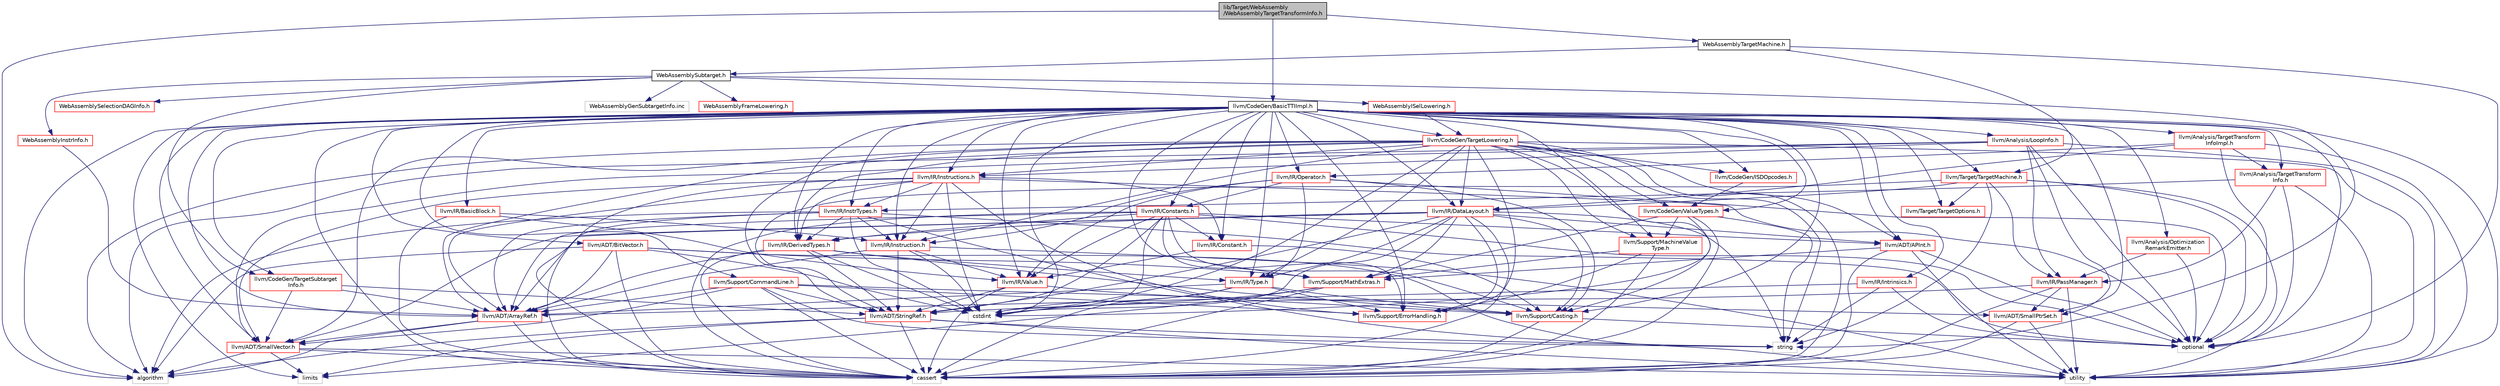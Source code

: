 digraph "lib/Target/WebAssembly/WebAssemblyTargetTransformInfo.h"
{
 // LATEX_PDF_SIZE
  bgcolor="transparent";
  edge [fontname="Helvetica",fontsize="10",labelfontname="Helvetica",labelfontsize="10"];
  node [fontname="Helvetica",fontsize="10",shape=record];
  Node1 [label="lib/Target/WebAssembly\l/WebAssemblyTargetTransformInfo.h",height=0.2,width=0.4,color="black", fillcolor="grey75", style="filled", fontcolor="black",tooltip=" "];
  Node1 -> Node2 [color="midnightblue",fontsize="10",style="solid",fontname="Helvetica"];
  Node2 [label="WebAssemblyTargetMachine.h",height=0.2,width=0.4,color="black",URL="$WebAssemblyTargetMachine_8h.html",tooltip=" "];
  Node2 -> Node3 [color="midnightblue",fontsize="10",style="solid",fontname="Helvetica"];
  Node3 [label="WebAssemblySubtarget.h",height=0.2,width=0.4,color="black",URL="$WebAssemblySubtarget_8h.html",tooltip=" "];
  Node3 -> Node4 [color="midnightblue",fontsize="10",style="solid",fontname="Helvetica"];
  Node4 [label="WebAssemblyFrameLowering.h",height=0.2,width=0.4,color="red",URL="$WebAssemblyFrameLowering_8h.html",tooltip=" "];
  Node3 -> Node145 [color="midnightblue",fontsize="10",style="solid",fontname="Helvetica"];
  Node145 [label="WebAssemblyISelLowering.h",height=0.2,width=0.4,color="red",URL="$WebAssemblyISelLowering_8h.html",tooltip=" "];
  Node145 -> Node146 [color="midnightblue",fontsize="10",style="solid",fontname="Helvetica"];
  Node146 [label="llvm/CodeGen/TargetLowering.h",height=0.2,width=0.4,color="red",URL="$TargetLowering_8h.html",tooltip=" "];
  Node146 -> Node147 [color="midnightblue",fontsize="10",style="solid",fontname="Helvetica"];
  Node147 [label="llvm/ADT/APInt.h",height=0.2,width=0.4,color="red",URL="$APInt_8h.html",tooltip=" "];
  Node147 -> Node15 [color="midnightblue",fontsize="10",style="solid",fontname="Helvetica"];
  Node15 [label="llvm/Support/MathExtras.h",height=0.2,width=0.4,color="red",URL="$MathExtras_8h.html",tooltip=" "];
  Node15 -> Node21 [color="midnightblue",fontsize="10",style="solid",fontname="Helvetica"];
  Node21 [label="cassert",height=0.2,width=0.4,color="grey75",tooltip=" "];
  Node15 -> Node17 [color="midnightblue",fontsize="10",style="solid",fontname="Helvetica"];
  Node17 [label="cstdint",height=0.2,width=0.4,color="grey75",tooltip=" "];
  Node15 -> Node18 [color="midnightblue",fontsize="10",style="solid",fontname="Helvetica"];
  Node18 [label="limits",height=0.2,width=0.4,color="grey75",tooltip=" "];
  Node147 -> Node21 [color="midnightblue",fontsize="10",style="solid",fontname="Helvetica"];
  Node147 -> Node40 [color="midnightblue",fontsize="10",style="solid",fontname="Helvetica"];
  Node40 [label="optional",height=0.2,width=0.4,color="grey75",tooltip=" "];
  Node147 -> Node9 [color="midnightblue",fontsize="10",style="solid",fontname="Helvetica"];
  Node9 [label="utility",height=0.2,width=0.4,color="grey75",tooltip=" "];
  Node146 -> Node87 [color="midnightblue",fontsize="10",style="solid",fontname="Helvetica"];
  Node87 [label="llvm/ADT/ArrayRef.h",height=0.2,width=0.4,color="red",URL="$ArrayRef_8h.html",tooltip=" "];
  Node87 -> Node24 [color="midnightblue",fontsize="10",style="solid",fontname="Helvetica"];
  Node24 [label="llvm/ADT/SmallVector.h",height=0.2,width=0.4,color="red",URL="$SmallVector_8h.html",tooltip=" "];
  Node24 -> Node26 [color="midnightblue",fontsize="10",style="solid",fontname="Helvetica"];
  Node26 [label="algorithm",height=0.2,width=0.4,color="grey75",tooltip=" "];
  Node24 -> Node21 [color="midnightblue",fontsize="10",style="solid",fontname="Helvetica"];
  Node24 -> Node18 [color="midnightblue",fontsize="10",style="solid",fontname="Helvetica"];
  Node24 -> Node9 [color="midnightblue",fontsize="10",style="solid",fontname="Helvetica"];
  Node87 -> Node26 [color="midnightblue",fontsize="10",style="solid",fontname="Helvetica"];
  Node87 -> Node21 [color="midnightblue",fontsize="10",style="solid",fontname="Helvetica"];
  Node146 -> Node24 [color="midnightblue",fontsize="10",style="solid",fontname="Helvetica"];
  Node146 -> Node34 [color="midnightblue",fontsize="10",style="solid",fontname="Helvetica"];
  Node34 [label="llvm/ADT/StringRef.h",height=0.2,width=0.4,color="red",URL="$StringRef_8h.html",tooltip=" "];
  Node34 -> Node26 [color="midnightblue",fontsize="10",style="solid",fontname="Helvetica"];
  Node34 -> Node21 [color="midnightblue",fontsize="10",style="solid",fontname="Helvetica"];
  Node34 -> Node18 [color="midnightblue",fontsize="10",style="solid",fontname="Helvetica"];
  Node34 -> Node41 [color="midnightblue",fontsize="10",style="solid",fontname="Helvetica"];
  Node41 [label="string",height=0.2,width=0.4,color="grey75",tooltip=" "];
  Node34 -> Node9 [color="midnightblue",fontsize="10",style="solid",fontname="Helvetica"];
  Node146 -> Node210 [color="midnightblue",fontsize="10",style="solid",fontname="Helvetica"];
  Node210 [label="llvm/CodeGen/ISDOpcodes.h",height=0.2,width=0.4,color="red",URL="$ISDOpcodes_8h.html",tooltip=" "];
  Node210 -> Node211 [color="midnightblue",fontsize="10",style="solid",fontname="Helvetica"];
  Node211 [label="llvm/CodeGen/ValueTypes.h",height=0.2,width=0.4,color="red",URL="$ValueTypes_8h.html",tooltip=" "];
  Node211 -> Node116 [color="midnightblue",fontsize="10",style="solid",fontname="Helvetica"];
  Node116 [label="llvm/Support/MachineValue\lType.h",height=0.2,width=0.4,color="red",URL="$MachineValueType_8h.html",tooltip=" "];
  Node116 -> Node11 [color="midnightblue",fontsize="10",style="solid",fontname="Helvetica"];
  Node11 [label="llvm/Support/ErrorHandling.h",height=0.2,width=0.4,color="red",URL="$Support_2ErrorHandling_8h.html",tooltip=" "];
  Node116 -> Node15 [color="midnightblue",fontsize="10",style="solid",fontname="Helvetica"];
  Node116 -> Node21 [color="midnightblue",fontsize="10",style="solid",fontname="Helvetica"];
  Node211 -> Node15 [color="midnightblue",fontsize="10",style="solid",fontname="Helvetica"];
  Node211 -> Node21 [color="midnightblue",fontsize="10",style="solid",fontname="Helvetica"];
  Node211 -> Node17 [color="midnightblue",fontsize="10",style="solid",fontname="Helvetica"];
  Node211 -> Node41 [color="midnightblue",fontsize="10",style="solid",fontname="Helvetica"];
  Node146 -> Node211 [color="midnightblue",fontsize="10",style="solid",fontname="Helvetica"];
  Node146 -> Node172 [color="midnightblue",fontsize="10",style="solid",fontname="Helvetica"];
  Node172 [label="llvm/IR/DataLayout.h",height=0.2,width=0.4,color="red",URL="$DataLayout_8h.html",tooltip=" "];
  Node172 -> Node147 [color="midnightblue",fontsize="10",style="solid",fontname="Helvetica"];
  Node172 -> Node87 [color="midnightblue",fontsize="10",style="solid",fontname="Helvetica"];
  Node172 -> Node24 [color="midnightblue",fontsize="10",style="solid",fontname="Helvetica"];
  Node172 -> Node34 [color="midnightblue",fontsize="10",style="solid",fontname="Helvetica"];
  Node172 -> Node110 [color="midnightblue",fontsize="10",style="solid",fontname="Helvetica"];
  Node110 [label="llvm/IR/DerivedTypes.h",height=0.2,width=0.4,color="red",URL="$DerivedTypes_8h.html",tooltip=" "];
  Node110 -> Node87 [color="midnightblue",fontsize="10",style="solid",fontname="Helvetica"];
  Node110 -> Node34 [color="midnightblue",fontsize="10",style="solid",fontname="Helvetica"];
  Node110 -> Node111 [color="midnightblue",fontsize="10",style="solid",fontname="Helvetica"];
  Node111 [label="llvm/IR/Type.h",height=0.2,width=0.4,color="red",URL="$Type_8h.html",tooltip=" "];
  Node111 -> Node87 [color="midnightblue",fontsize="10",style="solid",fontname="Helvetica"];
  Node111 -> Node76 [color="midnightblue",fontsize="10",style="solid",fontname="Helvetica"];
  Node76 [label="llvm/Support/Casting.h",height=0.2,width=0.4,color="red",URL="$Casting_8h.html",tooltip=" "];
  Node76 -> Node21 [color="midnightblue",fontsize="10",style="solid",fontname="Helvetica"];
  Node76 -> Node40 [color="midnightblue",fontsize="10",style="solid",fontname="Helvetica"];
  Node111 -> Node11 [color="midnightblue",fontsize="10",style="solid",fontname="Helvetica"];
  Node111 -> Node21 [color="midnightblue",fontsize="10",style="solid",fontname="Helvetica"];
  Node111 -> Node17 [color="midnightblue",fontsize="10",style="solid",fontname="Helvetica"];
  Node110 -> Node76 [color="midnightblue",fontsize="10",style="solid",fontname="Helvetica"];
  Node110 -> Node21 [color="midnightblue",fontsize="10",style="solid",fontname="Helvetica"];
  Node110 -> Node17 [color="midnightblue",fontsize="10",style="solid",fontname="Helvetica"];
  Node172 -> Node111 [color="midnightblue",fontsize="10",style="solid",fontname="Helvetica"];
  Node172 -> Node76 [color="midnightblue",fontsize="10",style="solid",fontname="Helvetica"];
  Node172 -> Node11 [color="midnightblue",fontsize="10",style="solid",fontname="Helvetica"];
  Node172 -> Node15 [color="midnightblue",fontsize="10",style="solid",fontname="Helvetica"];
  Node172 -> Node21 [color="midnightblue",fontsize="10",style="solid",fontname="Helvetica"];
  Node172 -> Node17 [color="midnightblue",fontsize="10",style="solid",fontname="Helvetica"];
  Node172 -> Node41 [color="midnightblue",fontsize="10",style="solid",fontname="Helvetica"];
  Node146 -> Node110 [color="midnightblue",fontsize="10",style="solid",fontname="Helvetica"];
  Node146 -> Node160 [color="midnightblue",fontsize="10",style="solid",fontname="Helvetica"];
  Node160 [label="llvm/IR/Instruction.h",height=0.2,width=0.4,color="red",URL="$IR_2Instruction_8h.html",tooltip=" "];
  Node160 -> Node87 [color="midnightblue",fontsize="10",style="solid",fontname="Helvetica"];
  Node160 -> Node34 [color="midnightblue",fontsize="10",style="solid",fontname="Helvetica"];
  Node160 -> Node96 [color="midnightblue",fontsize="10",style="solid",fontname="Helvetica"];
  Node96 [label="llvm/IR/Value.h",height=0.2,width=0.4,color="red",URL="$Value_8h.html",tooltip=" "];
  Node96 -> Node34 [color="midnightblue",fontsize="10",style="solid",fontname="Helvetica"];
  Node96 -> Node76 [color="midnightblue",fontsize="10",style="solid",fontname="Helvetica"];
  Node96 -> Node21 [color="midnightblue",fontsize="10",style="solid",fontname="Helvetica"];
  Node160 -> Node17 [color="midnightblue",fontsize="10",style="solid",fontname="Helvetica"];
  Node160 -> Node9 [color="midnightblue",fontsize="10",style="solid",fontname="Helvetica"];
  Node146 -> Node194 [color="midnightblue",fontsize="10",style="solid",fontname="Helvetica"];
  Node194 [label="llvm/IR/Instructions.h",height=0.2,width=0.4,color="red",URL="$Instructions_8h.html",tooltip=" "];
  Node194 -> Node87 [color="midnightblue",fontsize="10",style="solid",fontname="Helvetica"];
  Node194 -> Node24 [color="midnightblue",fontsize="10",style="solid",fontname="Helvetica"];
  Node194 -> Node90 [color="midnightblue",fontsize="10",style="solid",fontname="Helvetica"];
  Node90 [label="llvm/IR/Constant.h",height=0.2,width=0.4,color="red",URL="$Constant_8h.html",tooltip=" "];
  Node90 -> Node96 [color="midnightblue",fontsize="10",style="solid",fontname="Helvetica"];
  Node90 -> Node76 [color="midnightblue",fontsize="10",style="solid",fontname="Helvetica"];
  Node194 -> Node110 [color="midnightblue",fontsize="10",style="solid",fontname="Helvetica"];
  Node194 -> Node193 [color="midnightblue",fontsize="10",style="solid",fontname="Helvetica"];
  Node193 [label="llvm/IR/InstrTypes.h",height=0.2,width=0.4,color="red",URL="$InstrTypes_8h.html",tooltip=" "];
  Node193 -> Node87 [color="midnightblue",fontsize="10",style="solid",fontname="Helvetica"];
  Node193 -> Node110 [color="midnightblue",fontsize="10",style="solid",fontname="Helvetica"];
  Node193 -> Node160 [color="midnightblue",fontsize="10",style="solid",fontname="Helvetica"];
  Node193 -> Node26 [color="midnightblue",fontsize="10",style="solid",fontname="Helvetica"];
  Node193 -> Node21 [color="midnightblue",fontsize="10",style="solid",fontname="Helvetica"];
  Node193 -> Node17 [color="midnightblue",fontsize="10",style="solid",fontname="Helvetica"];
  Node193 -> Node40 [color="midnightblue",fontsize="10",style="solid",fontname="Helvetica"];
  Node193 -> Node41 [color="midnightblue",fontsize="10",style="solid",fontname="Helvetica"];
  Node194 -> Node160 [color="midnightblue",fontsize="10",style="solid",fontname="Helvetica"];
  Node194 -> Node11 [color="midnightblue",fontsize="10",style="solid",fontname="Helvetica"];
  Node194 -> Node21 [color="midnightblue",fontsize="10",style="solid",fontname="Helvetica"];
  Node194 -> Node17 [color="midnightblue",fontsize="10",style="solid",fontname="Helvetica"];
  Node194 -> Node40 [color="midnightblue",fontsize="10",style="solid",fontname="Helvetica"];
  Node146 -> Node111 [color="midnightblue",fontsize="10",style="solid",fontname="Helvetica"];
  Node146 -> Node76 [color="midnightblue",fontsize="10",style="solid",fontname="Helvetica"];
  Node146 -> Node11 [color="midnightblue",fontsize="10",style="solid",fontname="Helvetica"];
  Node146 -> Node116 [color="midnightblue",fontsize="10",style="solid",fontname="Helvetica"];
  Node146 -> Node26 [color="midnightblue",fontsize="10",style="solid",fontname="Helvetica"];
  Node146 -> Node21 [color="midnightblue",fontsize="10",style="solid",fontname="Helvetica"];
  Node146 -> Node17 [color="midnightblue",fontsize="10",style="solid",fontname="Helvetica"];
  Node146 -> Node41 [color="midnightblue",fontsize="10",style="solid",fontname="Helvetica"];
  Node146 -> Node9 [color="midnightblue",fontsize="10",style="solid",fontname="Helvetica"];
  Node3 -> Node229 [color="midnightblue",fontsize="10",style="solid",fontname="Helvetica"];
  Node229 [label="WebAssemblyInstrInfo.h",height=0.2,width=0.4,color="red",URL="$WebAssemblyInstrInfo_8h.html",tooltip=" "];
  Node229 -> Node87 [color="midnightblue",fontsize="10",style="solid",fontname="Helvetica"];
  Node3 -> Node272 [color="midnightblue",fontsize="10",style="solid",fontname="Helvetica"];
  Node272 [label="WebAssemblySelectionDAGInfo.h",height=0.2,width=0.4,color="red",URL="$WebAssemblySelectionDAGInfo_8h.html",tooltip=" "];
  Node3 -> Node247 [color="midnightblue",fontsize="10",style="solid",fontname="Helvetica"];
  Node247 [label="llvm/CodeGen/TargetSubtarget\lInfo.h",height=0.2,width=0.4,color="red",URL="$TargetSubtargetInfo_8h.html",tooltip=" "];
  Node247 -> Node87 [color="midnightblue",fontsize="10",style="solid",fontname="Helvetica"];
  Node247 -> Node24 [color="midnightblue",fontsize="10",style="solid",fontname="Helvetica"];
  Node247 -> Node34 [color="midnightblue",fontsize="10",style="solid",fontname="Helvetica"];
  Node3 -> Node41 [color="midnightblue",fontsize="10",style="solid",fontname="Helvetica"];
  Node3 -> Node274 [color="midnightblue",fontsize="10",style="solid",fontname="Helvetica"];
  Node274 [label="WebAssemblyGenSubtargetInfo.inc",height=0.2,width=0.4,color="grey75",tooltip=" "];
  Node2 -> Node275 [color="midnightblue",fontsize="10",style="solid",fontname="Helvetica"];
  Node275 [label="llvm/Target/TargetMachine.h",height=0.2,width=0.4,color="red",URL="$Target_2TargetMachine_8h.html",tooltip=" "];
  Node275 -> Node34 [color="midnightblue",fontsize="10",style="solid",fontname="Helvetica"];
  Node275 -> Node172 [color="midnightblue",fontsize="10",style="solid",fontname="Helvetica"];
  Node275 -> Node149 [color="midnightblue",fontsize="10",style="solid",fontname="Helvetica"];
  Node149 [label="llvm/IR/PassManager.h",height=0.2,width=0.4,color="red",URL="$PassManager_8h.html",tooltip=" "];
  Node149 -> Node63 [color="midnightblue",fontsize="10",style="solid",fontname="Helvetica"];
  Node63 [label="llvm/ADT/SmallPtrSet.h",height=0.2,width=0.4,color="red",URL="$SmallPtrSet_8h.html",tooltip=" "];
  Node63 -> Node21 [color="midnightblue",fontsize="10",style="solid",fontname="Helvetica"];
  Node63 -> Node9 [color="midnightblue",fontsize="10",style="solid",fontname="Helvetica"];
  Node149 -> Node34 [color="midnightblue",fontsize="10",style="solid",fontname="Helvetica"];
  Node149 -> Node21 [color="midnightblue",fontsize="10",style="solid",fontname="Helvetica"];
  Node149 -> Node9 [color="midnightblue",fontsize="10",style="solid",fontname="Helvetica"];
  Node275 -> Node221 [color="midnightblue",fontsize="10",style="solid",fontname="Helvetica"];
  Node221 [label="llvm/Target/TargetOptions.h",height=0.2,width=0.4,color="red",URL="$TargetOptions_8h.html",tooltip=" "];
  Node275 -> Node40 [color="midnightblue",fontsize="10",style="solid",fontname="Helvetica"];
  Node275 -> Node41 [color="midnightblue",fontsize="10",style="solid",fontname="Helvetica"];
  Node275 -> Node9 [color="midnightblue",fontsize="10",style="solid",fontname="Helvetica"];
  Node2 -> Node40 [color="midnightblue",fontsize="10",style="solid",fontname="Helvetica"];
  Node1 -> Node279 [color="midnightblue",fontsize="10",style="solid",fontname="Helvetica"];
  Node279 [label="llvm/CodeGen/BasicTTIImpl.h",height=0.2,width=0.4,color="black",URL="$BasicTTIImpl_8h.html",tooltip=" "];
  Node279 -> Node147 [color="midnightblue",fontsize="10",style="solid",fontname="Helvetica"];
  Node279 -> Node87 [color="midnightblue",fontsize="10",style="solid",fontname="Helvetica"];
  Node279 -> Node106 [color="midnightblue",fontsize="10",style="solid",fontname="Helvetica"];
  Node106 [label="llvm/ADT/BitVector.h",height=0.2,width=0.4,color="red",URL="$BitVector_8h.html",tooltip=" "];
  Node106 -> Node87 [color="midnightblue",fontsize="10",style="solid",fontname="Helvetica"];
  Node106 -> Node15 [color="midnightblue",fontsize="10",style="solid",fontname="Helvetica"];
  Node106 -> Node26 [color="midnightblue",fontsize="10",style="solid",fontname="Helvetica"];
  Node106 -> Node21 [color="midnightblue",fontsize="10",style="solid",fontname="Helvetica"];
  Node106 -> Node17 [color="midnightblue",fontsize="10",style="solid",fontname="Helvetica"];
  Node106 -> Node9 [color="midnightblue",fontsize="10",style="solid",fontname="Helvetica"];
  Node279 -> Node63 [color="midnightblue",fontsize="10",style="solid",fontname="Helvetica"];
  Node279 -> Node24 [color="midnightblue",fontsize="10",style="solid",fontname="Helvetica"];
  Node279 -> Node280 [color="midnightblue",fontsize="10",style="solid",fontname="Helvetica"];
  Node280 [label="llvm/Analysis/LoopInfo.h",height=0.2,width=0.4,color="red",URL="$LoopInfo_8h.html",tooltip=" "];
  Node280 -> Node63 [color="midnightblue",fontsize="10",style="solid",fontname="Helvetica"];
  Node280 -> Node24 [color="midnightblue",fontsize="10",style="solid",fontname="Helvetica"];
  Node280 -> Node194 [color="midnightblue",fontsize="10",style="solid",fontname="Helvetica"];
  Node280 -> Node149 [color="midnightblue",fontsize="10",style="solid",fontname="Helvetica"];
  Node280 -> Node26 [color="midnightblue",fontsize="10",style="solid",fontname="Helvetica"];
  Node280 -> Node40 [color="midnightblue",fontsize="10",style="solid",fontname="Helvetica"];
  Node280 -> Node9 [color="midnightblue",fontsize="10",style="solid",fontname="Helvetica"];
  Node279 -> Node281 [color="midnightblue",fontsize="10",style="solid",fontname="Helvetica"];
  Node281 [label="llvm/Analysis/Optimization\lRemarkEmitter.h",height=0.2,width=0.4,color="red",URL="$OptimizationRemarkEmitter_8h.html",tooltip=" "];
  Node281 -> Node149 [color="midnightblue",fontsize="10",style="solid",fontname="Helvetica"];
  Node281 -> Node40 [color="midnightblue",fontsize="10",style="solid",fontname="Helvetica"];
  Node279 -> Node288 [color="midnightblue",fontsize="10",style="solid",fontname="Helvetica"];
  Node288 [label="llvm/Analysis/TargetTransform\lInfo.h",height=0.2,width=0.4,color="red",URL="$TargetTransformInfo_8h.html",tooltip=" "];
  Node288 -> Node193 [color="midnightblue",fontsize="10",style="solid",fontname="Helvetica"];
  Node288 -> Node149 [color="midnightblue",fontsize="10",style="solid",fontname="Helvetica"];
  Node288 -> Node40 [color="midnightblue",fontsize="10",style="solid",fontname="Helvetica"];
  Node288 -> Node9 [color="midnightblue",fontsize="10",style="solid",fontname="Helvetica"];
  Node279 -> Node291 [color="midnightblue",fontsize="10",style="solid",fontname="Helvetica"];
  Node291 [label="llvm/Analysis/TargetTransform\lInfoImpl.h",height=0.2,width=0.4,color="red",URL="$TargetTransformInfoImpl_8h.html",tooltip=" "];
  Node291 -> Node288 [color="midnightblue",fontsize="10",style="solid",fontname="Helvetica"];
  Node291 -> Node172 [color="midnightblue",fontsize="10",style="solid",fontname="Helvetica"];
  Node291 -> Node208 [color="midnightblue",fontsize="10",style="solid",fontname="Helvetica"];
  Node208 [label="llvm/IR/Operator.h",height=0.2,width=0.4,color="red",URL="$Operator_8h.html",tooltip=" "];
  Node208 -> Node192 [color="midnightblue",fontsize="10",style="solid",fontname="Helvetica"];
  Node192 [label="llvm/IR/Constants.h",height=0.2,width=0.4,color="red",URL="$Constants_8h.html",tooltip=" "];
  Node192 -> Node147 [color="midnightblue",fontsize="10",style="solid",fontname="Helvetica"];
  Node192 -> Node87 [color="midnightblue",fontsize="10",style="solid",fontname="Helvetica"];
  Node192 -> Node34 [color="midnightblue",fontsize="10",style="solid",fontname="Helvetica"];
  Node192 -> Node90 [color="midnightblue",fontsize="10",style="solid",fontname="Helvetica"];
  Node192 -> Node110 [color="midnightblue",fontsize="10",style="solid",fontname="Helvetica"];
  Node192 -> Node96 [color="midnightblue",fontsize="10",style="solid",fontname="Helvetica"];
  Node192 -> Node76 [color="midnightblue",fontsize="10",style="solid",fontname="Helvetica"];
  Node192 -> Node11 [color="midnightblue",fontsize="10",style="solid",fontname="Helvetica"];
  Node192 -> Node21 [color="midnightblue",fontsize="10",style="solid",fontname="Helvetica"];
  Node192 -> Node17 [color="midnightblue",fontsize="10",style="solid",fontname="Helvetica"];
  Node192 -> Node40 [color="midnightblue",fontsize="10",style="solid",fontname="Helvetica"];
  Node208 -> Node160 [color="midnightblue",fontsize="10",style="solid",fontname="Helvetica"];
  Node208 -> Node111 [color="midnightblue",fontsize="10",style="solid",fontname="Helvetica"];
  Node208 -> Node96 [color="midnightblue",fontsize="10",style="solid",fontname="Helvetica"];
  Node208 -> Node76 [color="midnightblue",fontsize="10",style="solid",fontname="Helvetica"];
  Node208 -> Node40 [color="midnightblue",fontsize="10",style="solid",fontname="Helvetica"];
  Node291 -> Node40 [color="midnightblue",fontsize="10",style="solid",fontname="Helvetica"];
  Node291 -> Node9 [color="midnightblue",fontsize="10",style="solid",fontname="Helvetica"];
  Node279 -> Node210 [color="midnightblue",fontsize="10",style="solid",fontname="Helvetica"];
  Node279 -> Node146 [color="midnightblue",fontsize="10",style="solid",fontname="Helvetica"];
  Node279 -> Node247 [color="midnightblue",fontsize="10",style="solid",fontname="Helvetica"];
  Node279 -> Node211 [color="midnightblue",fontsize="10",style="solid",fontname="Helvetica"];
  Node279 -> Node159 [color="midnightblue",fontsize="10",style="solid",fontname="Helvetica"];
  Node159 [label="llvm/IR/BasicBlock.h",height=0.2,width=0.4,color="red",URL="$BasicBlock_8h.html",tooltip=" "];
  Node159 -> Node160 [color="midnightblue",fontsize="10",style="solid",fontname="Helvetica"];
  Node159 -> Node96 [color="midnightblue",fontsize="10",style="solid",fontname="Helvetica"];
  Node159 -> Node21 [color="midnightblue",fontsize="10",style="solid",fontname="Helvetica"];
  Node279 -> Node90 [color="midnightblue",fontsize="10",style="solid",fontname="Helvetica"];
  Node279 -> Node192 [color="midnightblue",fontsize="10",style="solid",fontname="Helvetica"];
  Node279 -> Node172 [color="midnightblue",fontsize="10",style="solid",fontname="Helvetica"];
  Node279 -> Node110 [color="midnightblue",fontsize="10",style="solid",fontname="Helvetica"];
  Node279 -> Node193 [color="midnightblue",fontsize="10",style="solid",fontname="Helvetica"];
  Node279 -> Node160 [color="midnightblue",fontsize="10",style="solid",fontname="Helvetica"];
  Node279 -> Node194 [color="midnightblue",fontsize="10",style="solid",fontname="Helvetica"];
  Node279 -> Node121 [color="midnightblue",fontsize="10",style="solid",fontname="Helvetica"];
  Node121 [label="llvm/IR/Intrinsics.h",height=0.2,width=0.4,color="red",URL="$Intrinsics_8h.html",tooltip=" "];
  Node121 -> Node87 [color="midnightblue",fontsize="10",style="solid",fontname="Helvetica"];
  Node121 -> Node40 [color="midnightblue",fontsize="10",style="solid",fontname="Helvetica"];
  Node121 -> Node41 [color="midnightblue",fontsize="10",style="solid",fontname="Helvetica"];
  Node279 -> Node208 [color="midnightblue",fontsize="10",style="solid",fontname="Helvetica"];
  Node279 -> Node111 [color="midnightblue",fontsize="10",style="solid",fontname="Helvetica"];
  Node279 -> Node96 [color="midnightblue",fontsize="10",style="solid",fontname="Helvetica"];
  Node279 -> Node76 [color="midnightblue",fontsize="10",style="solid",fontname="Helvetica"];
  Node279 -> Node199 [color="midnightblue",fontsize="10",style="solid",fontname="Helvetica"];
  Node199 [label="llvm/Support/CommandLine.h",height=0.2,width=0.4,color="red",URL="$CommandLine_8h.html",tooltip=" "];
  Node199 -> Node87 [color="midnightblue",fontsize="10",style="solid",fontname="Helvetica"];
  Node199 -> Node63 [color="midnightblue",fontsize="10",style="solid",fontname="Helvetica"];
  Node199 -> Node24 [color="midnightblue",fontsize="10",style="solid",fontname="Helvetica"];
  Node199 -> Node34 [color="midnightblue",fontsize="10",style="solid",fontname="Helvetica"];
  Node199 -> Node11 [color="midnightblue",fontsize="10",style="solid",fontname="Helvetica"];
  Node199 -> Node21 [color="midnightblue",fontsize="10",style="solid",fontname="Helvetica"];
  Node199 -> Node41 [color="midnightblue",fontsize="10",style="solid",fontname="Helvetica"];
  Node279 -> Node11 [color="midnightblue",fontsize="10",style="solid",fontname="Helvetica"];
  Node279 -> Node116 [color="midnightblue",fontsize="10",style="solid",fontname="Helvetica"];
  Node279 -> Node15 [color="midnightblue",fontsize="10",style="solid",fontname="Helvetica"];
  Node279 -> Node275 [color="midnightblue",fontsize="10",style="solid",fontname="Helvetica"];
  Node279 -> Node221 [color="midnightblue",fontsize="10",style="solid",fontname="Helvetica"];
  Node279 -> Node26 [color="midnightblue",fontsize="10",style="solid",fontname="Helvetica"];
  Node279 -> Node21 [color="midnightblue",fontsize="10",style="solid",fontname="Helvetica"];
  Node279 -> Node17 [color="midnightblue",fontsize="10",style="solid",fontname="Helvetica"];
  Node279 -> Node18 [color="midnightblue",fontsize="10",style="solid",fontname="Helvetica"];
  Node279 -> Node40 [color="midnightblue",fontsize="10",style="solid",fontname="Helvetica"];
  Node279 -> Node9 [color="midnightblue",fontsize="10",style="solid",fontname="Helvetica"];
  Node1 -> Node26 [color="midnightblue",fontsize="10",style="solid",fontname="Helvetica"];
}
